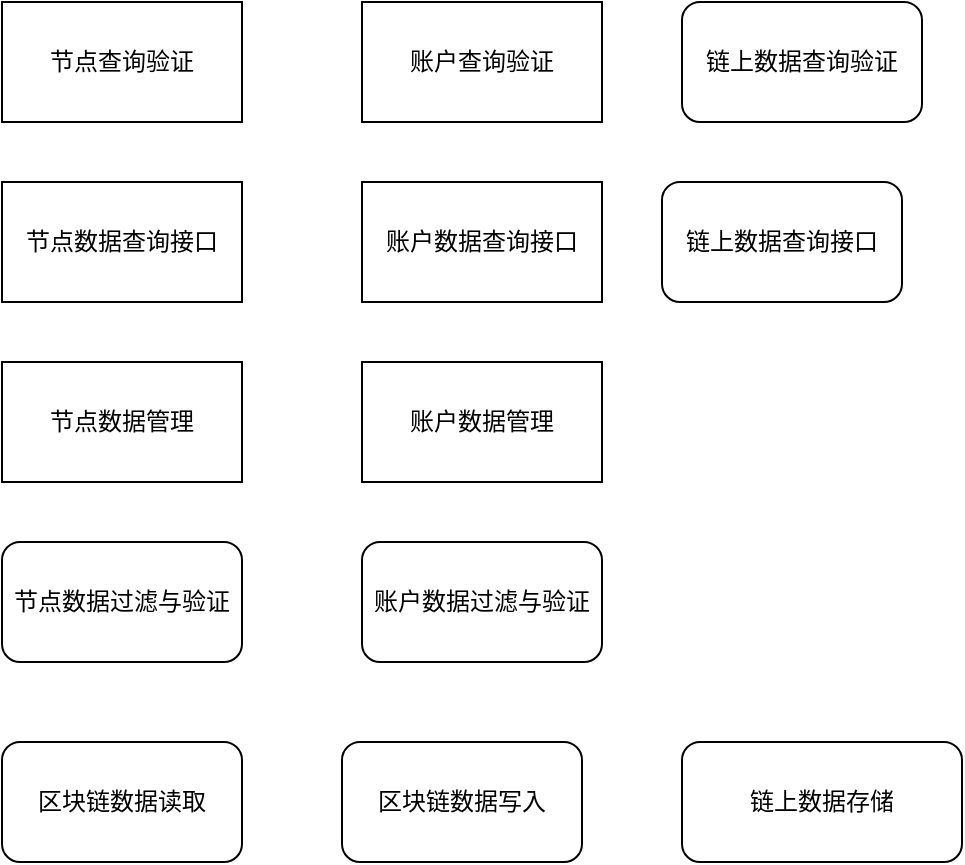 <mxfile version="12.5.4" type="github">
  <diagram id="Dr7E2pnEQ7SnMgTV5RkD" name="Page-1">
    <mxGraphModel dx="933" dy="654" grid="1" gridSize="10" guides="1" tooltips="1" connect="1" arrows="1" fold="1" page="1" pageScale="1" pageWidth="827" pageHeight="1169" math="0" shadow="0">
      <root>
        <mxCell id="0"/>
        <mxCell id="1" parent="0"/>
        <mxCell id="Fuk4StQesD5K4FotLebA-1" value="区块链数据读取" style="rounded=1;whiteSpace=wrap;html=1;" vertex="1" parent="1">
          <mxGeometry x="210" y="460" width="120" height="60" as="geometry"/>
        </mxCell>
        <mxCell id="Fuk4StQesD5K4FotLebA-2" value="区块链数据写入" style="rounded=1;whiteSpace=wrap;html=1;" vertex="1" parent="1">
          <mxGeometry x="380" y="460" width="120" height="60" as="geometry"/>
        </mxCell>
        <mxCell id="Fuk4StQesD5K4FotLebA-3" value="节点数据过滤与验证" style="rounded=1;whiteSpace=wrap;html=1;" vertex="1" parent="1">
          <mxGeometry x="210" y="360" width="120" height="60" as="geometry"/>
        </mxCell>
        <mxCell id="Fuk4StQesD5K4FotLebA-4" value="节点数据管理" style="rounded=0;whiteSpace=wrap;html=1;" vertex="1" parent="1">
          <mxGeometry x="210" y="270" width="120" height="60" as="geometry"/>
        </mxCell>
        <mxCell id="Fuk4StQesD5K4FotLebA-5" value="节点数据查询接口" style="rounded=0;whiteSpace=wrap;html=1;" vertex="1" parent="1">
          <mxGeometry x="210" y="180" width="120" height="60" as="geometry"/>
        </mxCell>
        <mxCell id="Fuk4StQesD5K4FotLebA-6" value="账户数据过滤与验证" style="rounded=1;whiteSpace=wrap;html=1;" vertex="1" parent="1">
          <mxGeometry x="390" y="360" width="120" height="60" as="geometry"/>
        </mxCell>
        <mxCell id="Fuk4StQesD5K4FotLebA-7" value="节点查询验证" style="rounded=0;whiteSpace=wrap;html=1;" vertex="1" parent="1">
          <mxGeometry x="210" y="90" width="120" height="60" as="geometry"/>
        </mxCell>
        <mxCell id="Fuk4StQesD5K4FotLebA-8" value="账户数据管理" style="rounded=0;whiteSpace=wrap;html=1;" vertex="1" parent="1">
          <mxGeometry x="390" y="270" width="120" height="60" as="geometry"/>
        </mxCell>
        <mxCell id="Fuk4StQesD5K4FotLebA-9" value="账户数据查询接口" style="rounded=0;whiteSpace=wrap;html=1;" vertex="1" parent="1">
          <mxGeometry x="390" y="180" width="120" height="60" as="geometry"/>
        </mxCell>
        <mxCell id="Fuk4StQesD5K4FotLebA-10" value="账户查询验证" style="rounded=0;whiteSpace=wrap;html=1;" vertex="1" parent="1">
          <mxGeometry x="390" y="90" width="120" height="60" as="geometry"/>
        </mxCell>
        <mxCell id="Fuk4StQesD5K4FotLebA-11" value="链上数据存储" style="rounded=1;whiteSpace=wrap;html=1;" vertex="1" parent="1">
          <mxGeometry x="550" y="460" width="140" height="60" as="geometry"/>
        </mxCell>
        <mxCell id="Fuk4StQesD5K4FotLebA-12" value="链上数据查询接口" style="rounded=1;whiteSpace=wrap;html=1;" vertex="1" parent="1">
          <mxGeometry x="540" y="180" width="120" height="60" as="geometry"/>
        </mxCell>
        <mxCell id="Fuk4StQesD5K4FotLebA-13" value="链上数据查询验证" style="rounded=1;whiteSpace=wrap;html=1;" vertex="1" parent="1">
          <mxGeometry x="550" y="90" width="120" height="60" as="geometry"/>
        </mxCell>
      </root>
    </mxGraphModel>
  </diagram>
</mxfile>
